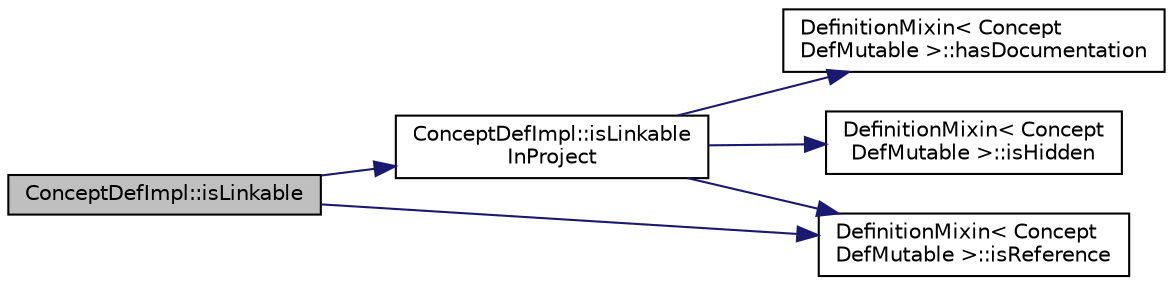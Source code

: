 digraph "ConceptDefImpl::isLinkable"
{
 // LATEX_PDF_SIZE
  edge [fontname="Helvetica",fontsize="10",labelfontname="Helvetica",labelfontsize="10"];
  node [fontname="Helvetica",fontsize="10",shape=record];
  rankdir="LR";
  Node1 [label="ConceptDefImpl::isLinkable",height=0.2,width=0.4,color="black", fillcolor="grey75", style="filled", fontcolor="black",tooltip=" "];
  Node1 -> Node2 [color="midnightblue",fontsize="10",style="solid",fontname="Helvetica"];
  Node2 [label="ConceptDefImpl::isLinkable\lInProject",height=0.2,width=0.4,color="black", fillcolor="white", style="filled",URL="$classConceptDefImpl.html#ae852ef7f3285d420076279ee9a996dad",tooltip=" "];
  Node2 -> Node3 [color="midnightblue",fontsize="10",style="solid",fontname="Helvetica"];
  Node3 [label="DefinitionMixin\< Concept\lDefMutable \>::hasDocumentation",height=0.2,width=0.4,color="black", fillcolor="white", style="filled",URL="$classDefinitionMixin.html#a41ceab8b372a47ef408efadf43bdc31c",tooltip=" "];
  Node2 -> Node4 [color="midnightblue",fontsize="10",style="solid",fontname="Helvetica"];
  Node4 [label="DefinitionMixin\< Concept\lDefMutable \>::isHidden",height=0.2,width=0.4,color="black", fillcolor="white", style="filled",URL="$classDefinitionMixin.html#a0d5cde471271f675ae0bd77dc62c0822",tooltip=" "];
  Node2 -> Node5 [color="midnightblue",fontsize="10",style="solid",fontname="Helvetica"];
  Node5 [label="DefinitionMixin\< Concept\lDefMutable \>::isReference",height=0.2,width=0.4,color="black", fillcolor="white", style="filled",URL="$classDefinitionMixin.html#a4255a2bb5ac1e9f4f2cbe910c2c229ce",tooltip=" "];
  Node1 -> Node5 [color="midnightblue",fontsize="10",style="solid",fontname="Helvetica"];
}
